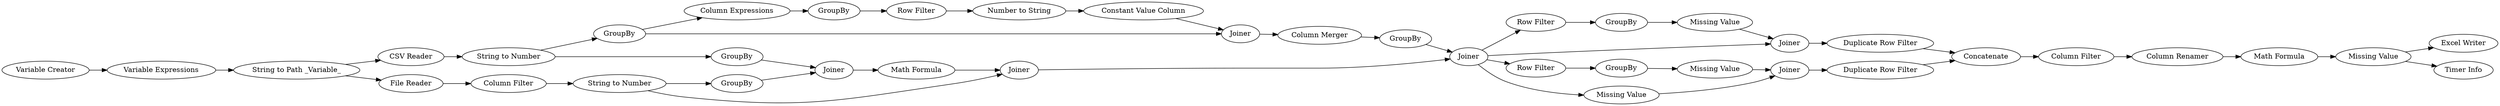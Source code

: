 digraph {
	"6171030572838193193_3" [label="Column Filter"]
	"6171030572838193193_17" [label=Joiner]
	"6171030572838193193_8" [label=Joiner]
	"6171030572838193193_48" [label="String to Path _Variable_"]
	"6171030572838193193_47" [label="Variable Expressions"]
	"6171030572838193193_2" [label="CSV Reader"]
	"6171030572838193193_7" [label=GroupBy]
	"6171030572838193193_29" [label=Joiner]
	"6171030572838193193_23" [label="Row Filter"]
	"6171030572838193193_4" [label="String to Number"]
	"6171030572838193193_14" [label="Row Filter"]
	"6171030572838193193_13" [label=GroupBy]
	"6171030572838193193_12" [label="Column Expressions"]
	"6171030572838193193_35" [label="Math Formula"]
	"6171030572838193193_30" [label=Joiner]
	"6171030572838193193_24" [label=GroupBy]
	"6171030572838193193_5" [label="String to Number"]
	"6171030572838193193_46" [label="Excel Writer"]
	"6171030572838193193_6" [label=GroupBy]
	"6171030572838193193_11" [label=GroupBy]
	"6171030572838193193_10" [label=Joiner]
	"6171030572838193193_25" [label=GroupBy]
	"6171030572838193193_36" [label="Missing Value"]
	"6171030572838193193_19" [label=GroupBy]
	"6171030572838193193_18" [label="Column Merger"]
	"6171030572838193193_33" [label="Column Filter"]
	"6171030572838193193_20" [label=Joiner]
	"6171030572838193193_50" [label="Timer Info"]
	"6171030572838193193_15" [label="Number to String"]
	"6171030572838193193_21" [label="Row Filter"]
	"6171030572838193193_27" [label="Missing Value"]
	"6171030572838193193_34" [label="Column Renamer"]
	"6171030572838193193_26" [label="Missing Value"]
	"6171030572838193193_39" [label="File Reader"]
	"6171030572838193193_49" [label="Variable Creator"]
	"6171030572838193193_9" [label="Math Formula"]
	"6171030572838193193_32" [label=Concatenate]
	"6171030572838193193_43" [label="Missing Value"]
	"6171030572838193193_31" [label="Duplicate Row Filter"]
	"6171030572838193193_16" [label="Constant Value Column"]
	"6171030572838193193_28" [label="Duplicate Row Filter"]
	"6171030572838193193_19" -> "6171030572838193193_20"
	"6171030572838193193_11" -> "6171030572838193193_12"
	"6171030572838193193_24" -> "6171030572838193193_26"
	"6171030572838193193_2" -> "6171030572838193193_4"
	"6171030572838193193_14" -> "6171030572838193193_15"
	"6171030572838193193_35" -> "6171030572838193193_36"
	"6171030572838193193_29" -> "6171030572838193193_31"
	"6171030572838193193_36" -> "6171030572838193193_50"
	"6171030572838193193_36" -> "6171030572838193193_46"
	"6171030572838193193_49" -> "6171030572838193193_47"
	"6171030572838193193_17" -> "6171030572838193193_18"
	"6171030572838193193_6" -> "6171030572838193193_8"
	"6171030572838193193_48" -> "6171030572838193193_2"
	"6171030572838193193_10" -> "6171030572838193193_20"
	"6171030572838193193_12" -> "6171030572838193193_13"
	"6171030572838193193_9" -> "6171030572838193193_10"
	"6171030572838193193_20" -> "6171030572838193193_43"
	"6171030572838193193_25" -> "6171030572838193193_27"
	"6171030572838193193_4" -> "6171030572838193193_6"
	"6171030572838193193_13" -> "6171030572838193193_14"
	"6171030572838193193_48" -> "6171030572838193193_39"
	"6171030572838193193_30" -> "6171030572838193193_28"
	"6171030572838193193_3" -> "6171030572838193193_5"
	"6171030572838193193_33" -> "6171030572838193193_34"
	"6171030572838193193_31" -> "6171030572838193193_32"
	"6171030572838193193_28" -> "6171030572838193193_32"
	"6171030572838193193_27" -> "6171030572838193193_30"
	"6171030572838193193_20" -> "6171030572838193193_21"
	"6171030572838193193_4" -> "6171030572838193193_11"
	"6171030572838193193_8" -> "6171030572838193193_9"
	"6171030572838193193_43" -> "6171030572838193193_29"
	"6171030572838193193_39" -> "6171030572838193193_3"
	"6171030572838193193_26" -> "6171030572838193193_29"
	"6171030572838193193_21" -> "6171030572838193193_24"
	"6171030572838193193_5" -> "6171030572838193193_7"
	"6171030572838193193_20" -> "6171030572838193193_23"
	"6171030572838193193_11" -> "6171030572838193193_17"
	"6171030572838193193_15" -> "6171030572838193193_16"
	"6171030572838193193_20" -> "6171030572838193193_30"
	"6171030572838193193_5" -> "6171030572838193193_10"
	"6171030572838193193_7" -> "6171030572838193193_8"
	"6171030572838193193_47" -> "6171030572838193193_48"
	"6171030572838193193_32" -> "6171030572838193193_33"
	"6171030572838193193_18" -> "6171030572838193193_19"
	"6171030572838193193_23" -> "6171030572838193193_25"
	"6171030572838193193_34" -> "6171030572838193193_35"
	"6171030572838193193_16" -> "6171030572838193193_17"
	rankdir=LR
}
